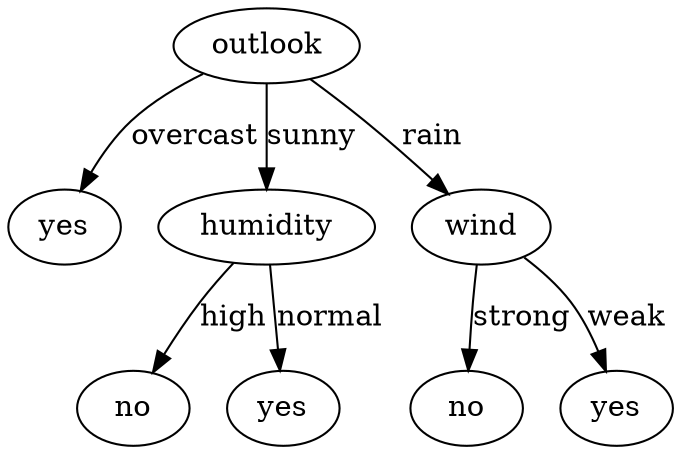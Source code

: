 digraph {
113201933456123496995121157155066368910 [label=outlook]
303988582868254155133015815955284384876 [label=yes]
79764485094201291293232224744493076987 [label=humidity]
68131074679340891694070801794744954444 [label=no]
229541592788133934567564022272191119963 [label=yes]
11115635467897114473681032714518589182 [label=wind]
316073515240756038320301976418774193360 [label=no]
30010159813328485875398183043159260708 [label=yes]
113201933456123496995121157155066368910 -> 303988582868254155133015815955284384876 [label=overcast] 
113201933456123496995121157155066368910 -> 79764485094201291293232224744493076987 [label=sunny] 
79764485094201291293232224744493076987 -> 68131074679340891694070801794744954444 [label=high] 
79764485094201291293232224744493076987 -> 229541592788133934567564022272191119963 [label=normal] 
113201933456123496995121157155066368910 -> 11115635467897114473681032714518589182 [label=rain] 
11115635467897114473681032714518589182 -> 316073515240756038320301976418774193360 [label=strong] 
11115635467897114473681032714518589182 -> 30010159813328485875398183043159260708 [label=weak] 

}
